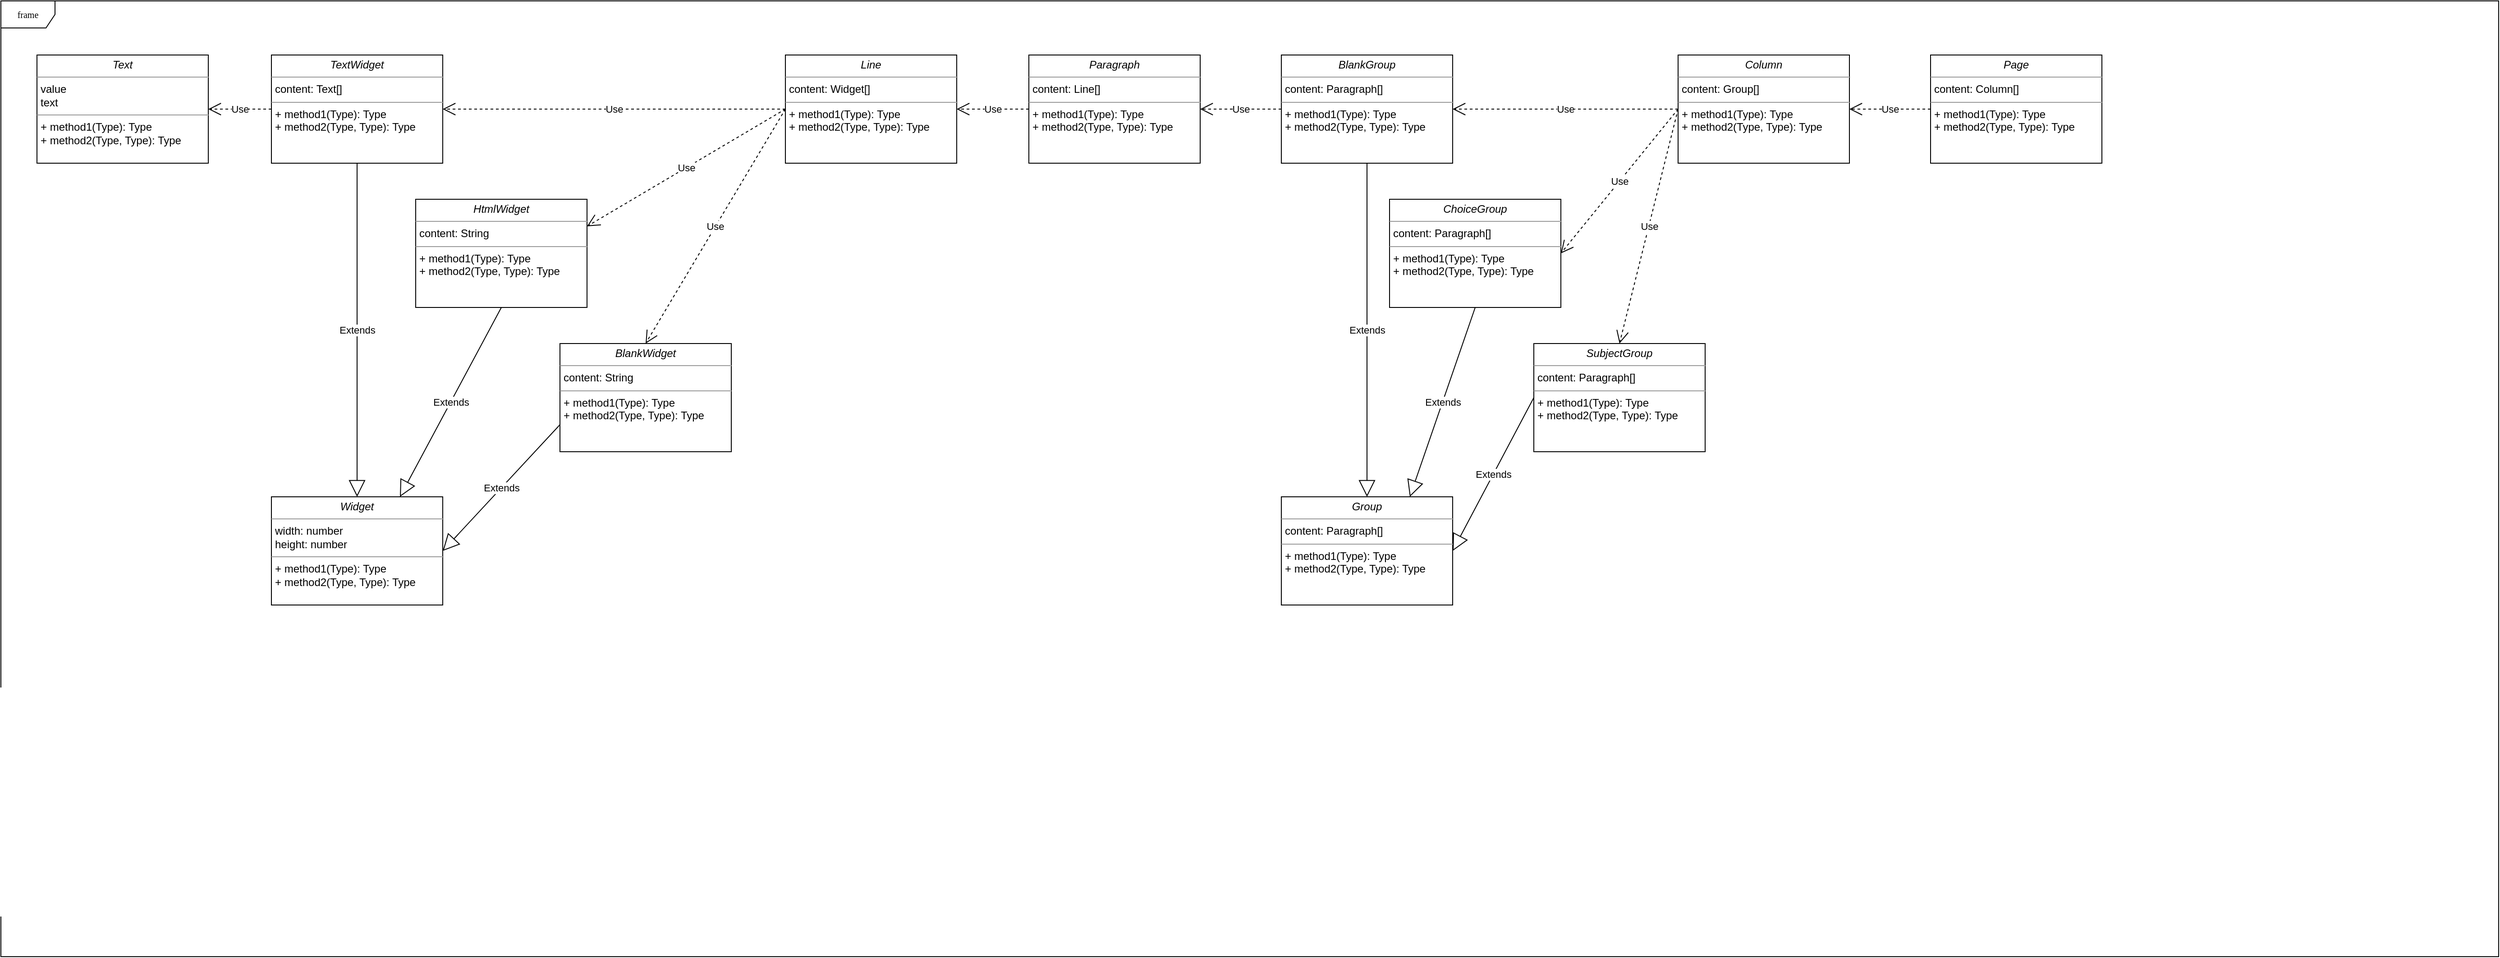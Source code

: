 <mxfile version="17.4.6" type="github">
  <diagram name="Page-1" id="c4acf3e9-155e-7222-9cf6-157b1a14988f">
    <mxGraphModel dx="1572" dy="982" grid="1" gridSize="10" guides="1" tooltips="1" connect="1" arrows="1" fold="1" page="1" pageScale="1" pageWidth="850" pageHeight="1100" background="none" math="0" shadow="0">
      <root>
        <mxCell id="0" />
        <mxCell id="1" parent="0" />
        <mxCell id="17acba5748e5396b-1" value="frame" style="shape=umlFrame;whiteSpace=wrap;html=1;rounded=0;shadow=0;comic=0;labelBackgroundColor=none;strokeWidth=1;fontFamily=Verdana;fontSize=10;align=center;" parent="1" vertex="1">
          <mxGeometry x="20" y="20" width="2770" height="1060" as="geometry" />
        </mxCell>
        <mxCell id="5d2195bd80daf111-18" value="&lt;p style=&quot;margin: 0px ; margin-top: 4px ; text-align: center&quot;&gt;&lt;i&gt;Text&lt;/i&gt;&lt;/p&gt;&lt;hr size=&quot;1&quot;&gt;&lt;p style=&quot;margin: 0px ; margin-left: 4px&quot;&gt;value&lt;/p&gt;&lt;p style=&quot;margin: 0px ; margin-left: 4px&quot;&gt;text&lt;/p&gt;&lt;hr size=&quot;1&quot;&gt;&lt;p style=&quot;margin: 0px ; margin-left: 4px&quot;&gt;+ method1(Type): Type&lt;br&gt;+ method2(Type, Type): Type&lt;/p&gt;" style="verticalAlign=top;align=left;overflow=fill;fontSize=12;fontFamily=Helvetica;html=1;rounded=0;shadow=0;comic=0;labelBackgroundColor=none;strokeWidth=1" parent="1" vertex="1">
          <mxGeometry x="60" y="80" width="190" height="120" as="geometry" />
        </mxCell>
        <mxCell id="0qslpQPDbHQwRN-v0XV1-1" value="&lt;p style=&quot;margin: 0px ; margin-top: 4px ; text-align: center&quot;&gt;&lt;i&gt;TextWidget&lt;/i&gt;&lt;/p&gt;&lt;hr size=&quot;1&quot;&gt;&lt;p style=&quot;margin: 0px ; margin-left: 4px&quot;&gt;content: Text[]&lt;/p&gt;&lt;hr size=&quot;1&quot;&gt;&lt;p style=&quot;margin: 0px ; margin-left: 4px&quot;&gt;+ method1(Type): Type&lt;br&gt;+ method2(Type, Type): Type&lt;/p&gt;" style="verticalAlign=top;align=left;overflow=fill;fontSize=12;fontFamily=Helvetica;html=1;rounded=0;shadow=0;comic=0;labelBackgroundColor=none;strokeWidth=1" vertex="1" parent="1">
          <mxGeometry x="320" y="80" width="190" height="120" as="geometry" />
        </mxCell>
        <mxCell id="0qslpQPDbHQwRN-v0XV1-2" value="&lt;p style=&quot;margin: 0px ; margin-top: 4px ; text-align: center&quot;&gt;&lt;i&gt;HtmlWidget&lt;/i&gt;&lt;/p&gt;&lt;hr size=&quot;1&quot;&gt;&lt;p style=&quot;margin: 0px ; margin-left: 4px&quot;&gt;content: String&lt;/p&gt;&lt;hr size=&quot;1&quot;&gt;&lt;p style=&quot;margin: 0px ; margin-left: 4px&quot;&gt;+ method1(Type): Type&lt;br&gt;+ method2(Type, Type): Type&lt;/p&gt;" style="verticalAlign=top;align=left;overflow=fill;fontSize=12;fontFamily=Helvetica;html=1;rounded=0;shadow=0;comic=0;labelBackgroundColor=none;strokeWidth=1" vertex="1" parent="1">
          <mxGeometry x="480" y="240" width="190" height="120" as="geometry" />
        </mxCell>
        <mxCell id="0qslpQPDbHQwRN-v0XV1-3" value="&lt;p style=&quot;margin: 0px ; margin-top: 4px ; text-align: center&quot;&gt;&lt;i&gt;BlankWidget&lt;/i&gt;&lt;/p&gt;&lt;hr size=&quot;1&quot;&gt;&lt;p style=&quot;margin: 0px ; margin-left: 4px&quot;&gt;content: String&lt;/p&gt;&lt;hr size=&quot;1&quot;&gt;&lt;p style=&quot;margin: 0px ; margin-left: 4px&quot;&gt;+ method1(Type): Type&lt;br&gt;+ method2(Type, Type): Type&lt;/p&gt;" style="verticalAlign=top;align=left;overflow=fill;fontSize=12;fontFamily=Helvetica;html=1;rounded=0;shadow=0;comic=0;labelBackgroundColor=none;strokeWidth=1" vertex="1" parent="1">
          <mxGeometry x="640" y="400" width="190" height="120" as="geometry" />
        </mxCell>
        <mxCell id="0qslpQPDbHQwRN-v0XV1-4" value="Use" style="endArrow=open;endSize=12;dashed=1;html=1;rounded=0;exitX=0;exitY=0.5;exitDx=0;exitDy=0;entryX=1;entryY=0.5;entryDx=0;entryDy=0;" edge="1" parent="1" source="0qslpQPDbHQwRN-v0XV1-1" target="5d2195bd80daf111-18">
          <mxGeometry width="160" relative="1" as="geometry">
            <mxPoint x="290" y="190" as="sourcePoint" />
            <mxPoint x="450" y="190" as="targetPoint" />
          </mxGeometry>
        </mxCell>
        <mxCell id="0qslpQPDbHQwRN-v0XV1-5" value="&lt;p style=&quot;margin: 0px ; margin-top: 4px ; text-align: center&quot;&gt;&lt;i&gt;Line&lt;/i&gt;&lt;/p&gt;&lt;hr size=&quot;1&quot;&gt;&lt;p style=&quot;margin: 0px ; margin-left: 4px&quot;&gt;content: Widget[]&lt;/p&gt;&lt;hr size=&quot;1&quot;&gt;&lt;p style=&quot;margin: 0px ; margin-left: 4px&quot;&gt;+ method1(Type): Type&lt;br&gt;+ method2(Type, Type): Type&lt;/p&gt;" style="verticalAlign=top;align=left;overflow=fill;fontSize=12;fontFamily=Helvetica;html=1;rounded=0;shadow=0;comic=0;labelBackgroundColor=none;strokeWidth=1" vertex="1" parent="1">
          <mxGeometry x="890" y="80" width="190" height="120" as="geometry" />
        </mxCell>
        <mxCell id="0qslpQPDbHQwRN-v0XV1-6" value="&lt;p style=&quot;margin: 0px ; margin-top: 4px ; text-align: center&quot;&gt;&lt;i&gt;Widget&lt;/i&gt;&lt;/p&gt;&lt;hr size=&quot;1&quot;&gt;&lt;p style=&quot;margin: 0px ; margin-left: 4px&quot;&gt;width: number&lt;/p&gt;&lt;p style=&quot;margin: 0px ; margin-left: 4px&quot;&gt;height: number&lt;/p&gt;&lt;hr size=&quot;1&quot;&gt;&lt;p style=&quot;margin: 0px ; margin-left: 4px&quot;&gt;+ method1(Type): Type&lt;br&gt;+ method2(Type, Type): Type&lt;/p&gt;" style="verticalAlign=top;align=left;overflow=fill;fontSize=12;fontFamily=Helvetica;html=1;rounded=0;shadow=0;comic=0;labelBackgroundColor=none;strokeWidth=1" vertex="1" parent="1">
          <mxGeometry x="320" y="570" width="190" height="120" as="geometry" />
        </mxCell>
        <mxCell id="0qslpQPDbHQwRN-v0XV1-8" value="Use" style="endArrow=open;endSize=12;dashed=1;html=1;rounded=0;exitX=0;exitY=0.5;exitDx=0;exitDy=0;entryX=1;entryY=0.5;entryDx=0;entryDy=0;" edge="1" parent="1" source="0qslpQPDbHQwRN-v0XV1-5" target="0qslpQPDbHQwRN-v0XV1-1">
          <mxGeometry width="160" relative="1" as="geometry">
            <mxPoint x="430" y="420" as="sourcePoint" />
            <mxPoint x="590" y="420" as="targetPoint" />
          </mxGeometry>
        </mxCell>
        <mxCell id="0qslpQPDbHQwRN-v0XV1-11" value="Use" style="endArrow=open;endSize=12;dashed=1;html=1;rounded=0;entryX=1;entryY=0.25;entryDx=0;entryDy=0;" edge="1" parent="1" target="0qslpQPDbHQwRN-v0XV1-2">
          <mxGeometry width="160" relative="1" as="geometry">
            <mxPoint x="890" y="140" as="sourcePoint" />
            <mxPoint x="520" y="150" as="targetPoint" />
          </mxGeometry>
        </mxCell>
        <mxCell id="0qslpQPDbHQwRN-v0XV1-12" value="Use" style="endArrow=open;endSize=12;dashed=1;html=1;rounded=0;entryX=0.5;entryY=0;entryDx=0;entryDy=0;" edge="1" parent="1" target="0qslpQPDbHQwRN-v0XV1-3">
          <mxGeometry width="160" relative="1" as="geometry">
            <mxPoint x="890" y="140" as="sourcePoint" />
            <mxPoint x="645" y="210" as="targetPoint" />
          </mxGeometry>
        </mxCell>
        <mxCell id="0qslpQPDbHQwRN-v0XV1-13" value="Extends" style="endArrow=block;endSize=16;endFill=0;html=1;rounded=0;exitX=0.5;exitY=1;exitDx=0;exitDy=0;" edge="1" parent="1" source="0qslpQPDbHQwRN-v0XV1-1" target="0qslpQPDbHQwRN-v0XV1-6">
          <mxGeometry width="160" relative="1" as="geometry">
            <mxPoint x="370" y="390" as="sourcePoint" />
            <mxPoint x="530" y="390" as="targetPoint" />
          </mxGeometry>
        </mxCell>
        <mxCell id="0qslpQPDbHQwRN-v0XV1-14" value="Extends" style="endArrow=block;endSize=16;endFill=0;html=1;rounded=0;exitX=0.5;exitY=1;exitDx=0;exitDy=0;entryX=0.75;entryY=0;entryDx=0;entryDy=0;" edge="1" parent="1" source="0qslpQPDbHQwRN-v0XV1-2" target="0qslpQPDbHQwRN-v0XV1-6">
          <mxGeometry width="160" relative="1" as="geometry">
            <mxPoint x="425" y="210" as="sourcePoint" />
            <mxPoint x="425" y="580" as="targetPoint" />
          </mxGeometry>
        </mxCell>
        <mxCell id="0qslpQPDbHQwRN-v0XV1-15" value="Extends" style="endArrow=block;endSize=16;endFill=0;html=1;rounded=0;exitX=0;exitY=0.75;exitDx=0;exitDy=0;entryX=1;entryY=0.5;entryDx=0;entryDy=0;" edge="1" parent="1" source="0qslpQPDbHQwRN-v0XV1-3" target="0qslpQPDbHQwRN-v0XV1-6">
          <mxGeometry width="160" relative="1" as="geometry">
            <mxPoint x="645" y="330" as="sourcePoint" />
            <mxPoint x="472.5" y="580" as="targetPoint" />
          </mxGeometry>
        </mxCell>
        <mxCell id="0qslpQPDbHQwRN-v0XV1-16" value="&lt;p style=&quot;margin: 0px ; margin-top: 4px ; text-align: center&quot;&gt;&lt;i&gt;Paragraph&lt;/i&gt;&lt;br&gt;&lt;/p&gt;&lt;hr size=&quot;1&quot;&gt;&lt;p style=&quot;margin: 0px ; margin-left: 4px&quot;&gt;content: Line[]&lt;/p&gt;&lt;hr size=&quot;1&quot;&gt;&lt;p style=&quot;margin: 0px ; margin-left: 4px&quot;&gt;+ method1(Type): Type&lt;br&gt;+ method2(Type, Type): Type&lt;/p&gt;" style="verticalAlign=top;align=left;overflow=fill;fontSize=12;fontFamily=Helvetica;html=1;rounded=0;shadow=0;comic=0;labelBackgroundColor=none;strokeWidth=1" vertex="1" parent="1">
          <mxGeometry x="1160" y="80" width="190" height="120" as="geometry" />
        </mxCell>
        <mxCell id="0qslpQPDbHQwRN-v0XV1-17" value="Use" style="endArrow=open;endSize=12;dashed=1;html=1;rounded=0;entryX=1;entryY=0.5;entryDx=0;entryDy=0;exitX=0;exitY=0.5;exitDx=0;exitDy=0;" edge="1" parent="1" source="0qslpQPDbHQwRN-v0XV1-16" target="0qslpQPDbHQwRN-v0XV1-5">
          <mxGeometry width="160" relative="1" as="geometry">
            <mxPoint x="900" y="150" as="sourcePoint" />
            <mxPoint x="740" y="240" as="targetPoint" />
          </mxGeometry>
        </mxCell>
        <mxCell id="0qslpQPDbHQwRN-v0XV1-18" value="&lt;p style=&quot;margin: 0px ; margin-top: 4px ; text-align: center&quot;&gt;&lt;i&gt;BlankGroup&lt;/i&gt;&lt;br&gt;&lt;/p&gt;&lt;hr size=&quot;1&quot;&gt;&lt;p style=&quot;margin: 0px ; margin-left: 4px&quot;&gt;content: Paragraph[]&lt;/p&gt;&lt;hr size=&quot;1&quot;&gt;&lt;p style=&quot;margin: 0px ; margin-left: 4px&quot;&gt;+ method1(Type): Type&lt;br&gt;+ method2(Type, Type): Type&lt;/p&gt;" style="verticalAlign=top;align=left;overflow=fill;fontSize=12;fontFamily=Helvetica;html=1;rounded=0;shadow=0;comic=0;labelBackgroundColor=none;strokeWidth=1" vertex="1" parent="1">
          <mxGeometry x="1440" y="80" width="190" height="120" as="geometry" />
        </mxCell>
        <mxCell id="0qslpQPDbHQwRN-v0XV1-19" value="Use" style="endArrow=open;endSize=12;dashed=1;html=1;rounded=0;entryX=1;entryY=0.5;entryDx=0;entryDy=0;exitX=0;exitY=0.5;exitDx=0;exitDy=0;" edge="1" parent="1" source="0qslpQPDbHQwRN-v0XV1-18" target="0qslpQPDbHQwRN-v0XV1-16">
          <mxGeometry width="160" relative="1" as="geometry">
            <mxPoint x="1170" y="150" as="sourcePoint" />
            <mxPoint x="1090" y="150" as="targetPoint" />
          </mxGeometry>
        </mxCell>
        <mxCell id="0qslpQPDbHQwRN-v0XV1-20" value="&lt;p style=&quot;margin: 0px ; margin-top: 4px ; text-align: center&quot;&gt;&lt;i&gt;Column&lt;/i&gt;&lt;br&gt;&lt;/p&gt;&lt;hr size=&quot;1&quot;&gt;&lt;p style=&quot;margin: 0px ; margin-left: 4px&quot;&gt;content: Group[]&lt;/p&gt;&lt;hr size=&quot;1&quot;&gt;&lt;p style=&quot;margin: 0px ; margin-left: 4px&quot;&gt;+ method1(Type): Type&lt;br&gt;+ method2(Type, Type): Type&lt;/p&gt;" style="verticalAlign=top;align=left;overflow=fill;fontSize=12;fontFamily=Helvetica;html=1;rounded=0;shadow=0;comic=0;labelBackgroundColor=none;strokeWidth=1" vertex="1" parent="1">
          <mxGeometry x="1880" y="80" width="190" height="120" as="geometry" />
        </mxCell>
        <mxCell id="0qslpQPDbHQwRN-v0XV1-21" value="&lt;p style=&quot;margin: 0px ; margin-top: 4px ; text-align: center&quot;&gt;&lt;i&gt;Page&lt;/i&gt;&lt;br&gt;&lt;/p&gt;&lt;hr size=&quot;1&quot;&gt;&lt;p style=&quot;margin: 0px ; margin-left: 4px&quot;&gt;content: Column[]&lt;/p&gt;&lt;hr size=&quot;1&quot;&gt;&lt;p style=&quot;margin: 0px ; margin-left: 4px&quot;&gt;+ method1(Type): Type&lt;br&gt;+ method2(Type, Type): Type&lt;/p&gt;" style="verticalAlign=top;align=left;overflow=fill;fontSize=12;fontFamily=Helvetica;html=1;rounded=0;shadow=0;comic=0;labelBackgroundColor=none;strokeWidth=1" vertex="1" parent="1">
          <mxGeometry x="2160" y="80" width="190" height="120" as="geometry" />
        </mxCell>
        <mxCell id="0qslpQPDbHQwRN-v0XV1-22" value="Use" style="endArrow=open;endSize=12;dashed=1;html=1;rounded=0;entryX=1;entryY=0.5;entryDx=0;entryDy=0;exitX=0;exitY=0.5;exitDx=0;exitDy=0;" edge="1" parent="1" source="0qslpQPDbHQwRN-v0XV1-20" target="0qslpQPDbHQwRN-v0XV1-18">
          <mxGeometry width="160" relative="1" as="geometry">
            <mxPoint x="1450" y="150" as="sourcePoint" />
            <mxPoint x="1360" y="150" as="targetPoint" />
          </mxGeometry>
        </mxCell>
        <mxCell id="0qslpQPDbHQwRN-v0XV1-23" value="Use" style="endArrow=open;endSize=12;dashed=1;html=1;rounded=0;entryX=1;entryY=0.5;entryDx=0;entryDy=0;exitX=0;exitY=0.5;exitDx=0;exitDy=0;" edge="1" parent="1" source="0qslpQPDbHQwRN-v0XV1-21" target="0qslpQPDbHQwRN-v0XV1-20">
          <mxGeometry width="160" relative="1" as="geometry">
            <mxPoint x="1730" y="150" as="sourcePoint" />
            <mxPoint x="1640" y="150" as="targetPoint" />
          </mxGeometry>
        </mxCell>
        <mxCell id="0qslpQPDbHQwRN-v0XV1-24" value="&lt;p style=&quot;margin: 0px ; margin-top: 4px ; text-align: center&quot;&gt;&lt;i&gt;ChoiceGroup&lt;/i&gt;&lt;br&gt;&lt;/p&gt;&lt;hr size=&quot;1&quot;&gt;&lt;p style=&quot;margin: 0px ; margin-left: 4px&quot;&gt;content: Paragraph[]&lt;/p&gt;&lt;hr size=&quot;1&quot;&gt;&lt;p style=&quot;margin: 0px ; margin-left: 4px&quot;&gt;+ method1(Type): Type&lt;br&gt;+ method2(Type, Type): Type&lt;/p&gt;" style="verticalAlign=top;align=left;overflow=fill;fontSize=12;fontFamily=Helvetica;html=1;rounded=0;shadow=0;comic=0;labelBackgroundColor=none;strokeWidth=1" vertex="1" parent="1">
          <mxGeometry x="1560" y="240" width="190" height="120" as="geometry" />
        </mxCell>
        <mxCell id="0qslpQPDbHQwRN-v0XV1-25" value="&lt;p style=&quot;margin: 0px ; margin-top: 4px ; text-align: center&quot;&gt;&lt;i&gt;SubjectGroup&lt;/i&gt;&lt;br&gt;&lt;/p&gt;&lt;hr size=&quot;1&quot;&gt;&lt;p style=&quot;margin: 0px ; margin-left: 4px&quot;&gt;content: Paragraph[]&lt;/p&gt;&lt;hr size=&quot;1&quot;&gt;&lt;p style=&quot;margin: 0px ; margin-left: 4px&quot;&gt;+ method1(Type): Type&lt;br&gt;+ method2(Type, Type): Type&lt;/p&gt;" style="verticalAlign=top;align=left;overflow=fill;fontSize=12;fontFamily=Helvetica;html=1;rounded=0;shadow=0;comic=0;labelBackgroundColor=none;strokeWidth=1" vertex="1" parent="1">
          <mxGeometry x="1720" y="400" width="190" height="120" as="geometry" />
        </mxCell>
        <mxCell id="0qslpQPDbHQwRN-v0XV1-26" value="&lt;p style=&quot;margin: 0px ; margin-top: 4px ; text-align: center&quot;&gt;&lt;i&gt;Group&lt;/i&gt;&lt;br&gt;&lt;/p&gt;&lt;hr size=&quot;1&quot;&gt;&lt;p style=&quot;margin: 0px ; margin-left: 4px&quot;&gt;content: Paragraph[]&lt;/p&gt;&lt;hr size=&quot;1&quot;&gt;&lt;p style=&quot;margin: 0px ; margin-left: 4px&quot;&gt;+ method1(Type): Type&lt;br&gt;+ method2(Type, Type): Type&lt;/p&gt;" style="verticalAlign=top;align=left;overflow=fill;fontSize=12;fontFamily=Helvetica;html=1;rounded=0;shadow=0;comic=0;labelBackgroundColor=none;strokeWidth=1" vertex="1" parent="1">
          <mxGeometry x="1440" y="570" width="190" height="120" as="geometry" />
        </mxCell>
        <mxCell id="0qslpQPDbHQwRN-v0XV1-27" value="Extends" style="endArrow=block;endSize=16;endFill=0;html=1;rounded=0;exitX=0.5;exitY=1;exitDx=0;exitDy=0;entryX=0.5;entryY=0;entryDx=0;entryDy=0;" edge="1" parent="1" source="0qslpQPDbHQwRN-v0XV1-18" target="0qslpQPDbHQwRN-v0XV1-26">
          <mxGeometry width="160" relative="1" as="geometry">
            <mxPoint x="425" y="210" as="sourcePoint" />
            <mxPoint x="425" y="580" as="targetPoint" />
          </mxGeometry>
        </mxCell>
        <mxCell id="0qslpQPDbHQwRN-v0XV1-28" value="Extends" style="endArrow=block;endSize=16;endFill=0;html=1;rounded=0;exitX=0.5;exitY=1;exitDx=0;exitDy=0;entryX=0.75;entryY=0;entryDx=0;entryDy=0;" edge="1" parent="1" source="0qslpQPDbHQwRN-v0XV1-24" target="0qslpQPDbHQwRN-v0XV1-26">
          <mxGeometry width="160" relative="1" as="geometry">
            <mxPoint x="1545" y="210" as="sourcePoint" />
            <mxPoint x="1545" y="580" as="targetPoint" />
          </mxGeometry>
        </mxCell>
        <mxCell id="0qslpQPDbHQwRN-v0XV1-29" value="Extends" style="endArrow=block;endSize=16;endFill=0;html=1;rounded=0;exitX=0;exitY=0.5;exitDx=0;exitDy=0;" edge="1" parent="1" source="0qslpQPDbHQwRN-v0XV1-25">
          <mxGeometry width="160" relative="1" as="geometry">
            <mxPoint x="1680" y="460" as="sourcePoint" />
            <mxPoint x="1630" y="630" as="targetPoint" />
          </mxGeometry>
        </mxCell>
        <mxCell id="0qslpQPDbHQwRN-v0XV1-30" value="Use" style="endArrow=open;endSize=12;dashed=1;html=1;rounded=0;entryX=1;entryY=0.5;entryDx=0;entryDy=0;exitX=0;exitY=0.5;exitDx=0;exitDy=0;" edge="1" parent="1" source="0qslpQPDbHQwRN-v0XV1-20" target="0qslpQPDbHQwRN-v0XV1-24">
          <mxGeometry width="160" relative="1" as="geometry">
            <mxPoint x="1890" y="150" as="sourcePoint" />
            <mxPoint x="1640" y="150" as="targetPoint" />
          </mxGeometry>
        </mxCell>
        <mxCell id="0qslpQPDbHQwRN-v0XV1-31" value="Use" style="endArrow=open;endSize=12;dashed=1;html=1;rounded=0;entryX=0.5;entryY=0;entryDx=0;entryDy=0;" edge="1" parent="1" target="0qslpQPDbHQwRN-v0XV1-25">
          <mxGeometry width="160" relative="1" as="geometry">
            <mxPoint x="1880" y="140" as="sourcePoint" />
            <mxPoint x="1760" y="310" as="targetPoint" />
          </mxGeometry>
        </mxCell>
      </root>
    </mxGraphModel>
  </diagram>
</mxfile>
